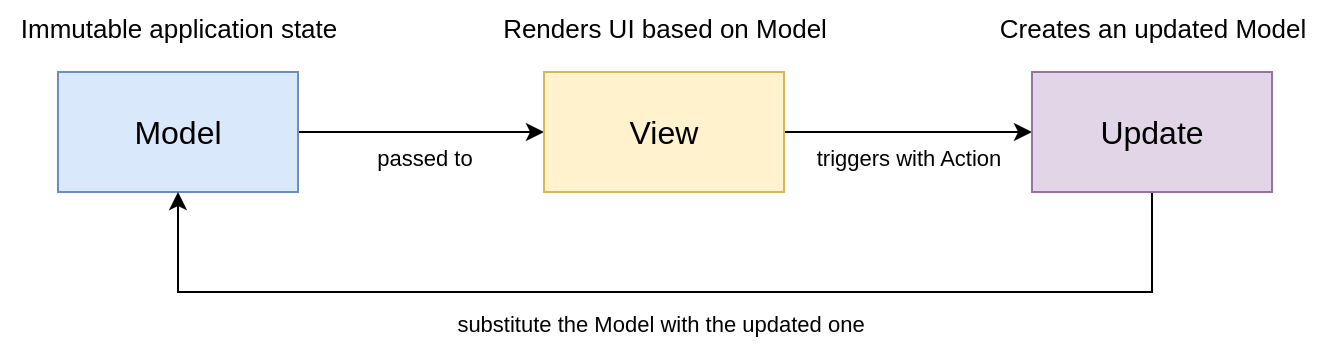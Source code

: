 <mxfile version="21.6.2" type="device">
  <diagram id="C5RBs43oDa-KdzZeNtuy" name="Page-1">
    <mxGraphModel dx="1610" dy="508" grid="0" gridSize="10" guides="1" tooltips="1" connect="1" arrows="1" fold="1" page="1" pageScale="1" pageWidth="827" pageHeight="1169" background="#FFFFFF" math="0" shadow="0">
      <root>
        <mxCell id="WIyWlLk6GJQsqaUBKTNV-0" />
        <mxCell id="WIyWlLk6GJQsqaUBKTNV-1" parent="WIyWlLk6GJQsqaUBKTNV-0" />
        <mxCell id="6qqmBbbo1g2PmlFMalGh-3" style="edgeStyle=orthogonalEdgeStyle;rounded=0;orthogonalLoop=1;jettySize=auto;html=1;" edge="1" parent="WIyWlLk6GJQsqaUBKTNV-1" source="6qqmBbbo1g2PmlFMalGh-0" target="6qqmBbbo1g2PmlFMalGh-1">
          <mxGeometry relative="1" as="geometry" />
        </mxCell>
        <mxCell id="6qqmBbbo1g2PmlFMalGh-0" value="&lt;font style=&quot;font-size: 16px;&quot;&gt;Model&lt;/font&gt;" style="rounded=0;whiteSpace=wrap;html=1;fillColor=#dae8fc;strokeColor=#6c8ebf;fontSize=16;" vertex="1" parent="WIyWlLk6GJQsqaUBKTNV-1">
          <mxGeometry x="-665" y="182" width="120" height="60" as="geometry" />
        </mxCell>
        <mxCell id="6qqmBbbo1g2PmlFMalGh-4" style="edgeStyle=orthogonalEdgeStyle;rounded=0;orthogonalLoop=1;jettySize=auto;html=1;endSize=6;" edge="1" parent="WIyWlLk6GJQsqaUBKTNV-1" source="6qqmBbbo1g2PmlFMalGh-1" target="6qqmBbbo1g2PmlFMalGh-2">
          <mxGeometry relative="1" as="geometry" />
        </mxCell>
        <mxCell id="6qqmBbbo1g2PmlFMalGh-1" value="&lt;font style=&quot;font-size: 16px;&quot;&gt;View&lt;/font&gt;" style="rounded=0;whiteSpace=wrap;html=1;fillColor=#fff2cc;strokeColor=#d6b656;fontSize=16;" vertex="1" parent="WIyWlLk6GJQsqaUBKTNV-1">
          <mxGeometry x="-422" y="182" width="120" height="60" as="geometry" />
        </mxCell>
        <mxCell id="6qqmBbbo1g2PmlFMalGh-5" style="edgeStyle=orthogonalEdgeStyle;rounded=0;orthogonalLoop=1;jettySize=auto;html=1;entryX=0.5;entryY=1;entryDx=0;entryDy=0;exitX=0.5;exitY=1;exitDx=0;exitDy=0;" edge="1" parent="WIyWlLk6GJQsqaUBKTNV-1" source="6qqmBbbo1g2PmlFMalGh-2" target="6qqmBbbo1g2PmlFMalGh-0">
          <mxGeometry relative="1" as="geometry">
            <Array as="points">
              <mxPoint x="-135" y="292" />
              <mxPoint x="-593" y="292" />
            </Array>
          </mxGeometry>
        </mxCell>
        <mxCell id="6qqmBbbo1g2PmlFMalGh-2" value="&lt;font style=&quot;font-size: 16px;&quot;&gt;Update&lt;/font&gt;" style="rounded=0;whiteSpace=wrap;html=1;fillColor=#e1d5e7;strokeColor=#9673a6;fontSize=16;" vertex="1" parent="WIyWlLk6GJQsqaUBKTNV-1">
          <mxGeometry x="-178" y="182" width="120" height="60" as="geometry" />
        </mxCell>
        <mxCell id="6qqmBbbo1g2PmlFMalGh-6" value="Immutable application state" style="text;html=1;align=center;verticalAlign=middle;resizable=0;points=[];autosize=1;strokeColor=none;fillColor=none;fontSize=13;" vertex="1" parent="WIyWlLk6GJQsqaUBKTNV-1">
          <mxGeometry x="-693.5" y="146" width="177" height="28" as="geometry" />
        </mxCell>
        <mxCell id="6qqmBbbo1g2PmlFMalGh-7" value="Renders UI based on Model" style="text;html=1;align=center;verticalAlign=middle;resizable=0;points=[];autosize=1;strokeColor=none;fillColor=none;fontSize=13;" vertex="1" parent="WIyWlLk6GJQsqaUBKTNV-1">
          <mxGeometry x="-452.5" y="146" width="181" height="28" as="geometry" />
        </mxCell>
        <mxCell id="6qqmBbbo1g2PmlFMalGh-8" value="&lt;font style=&quot;font-size: 11px;&quot;&gt;passed to&lt;/font&gt;" style="text;html=1;align=center;verticalAlign=middle;resizable=0;points=[];autosize=1;strokeColor=none;fillColor=none;" vertex="1" parent="WIyWlLk6GJQsqaUBKTNV-1">
          <mxGeometry x="-515.5" y="212" width="67" height="26" as="geometry" />
        </mxCell>
        <mxCell id="6qqmBbbo1g2PmlFMalGh-9" value="&lt;font style=&quot;font-size: 11px;&quot;&gt;triggers with Action&lt;/font&gt;" style="text;html=1;align=center;verticalAlign=middle;resizable=0;points=[];autosize=1;strokeColor=none;fillColor=none;" vertex="1" parent="WIyWlLk6GJQsqaUBKTNV-1">
          <mxGeometry x="-297" y="212" width="114" height="26" as="geometry" />
        </mxCell>
        <mxCell id="6qqmBbbo1g2PmlFMalGh-10" value="Creates an updated Model" style="text;html=1;align=center;verticalAlign=middle;resizable=0;points=[];autosize=1;strokeColor=none;fillColor=none;fontSize=13;" vertex="1" parent="WIyWlLk6GJQsqaUBKTNV-1">
          <mxGeometry x="-204" y="146" width="172" height="28" as="geometry" />
        </mxCell>
        <mxCell id="6qqmBbbo1g2PmlFMalGh-11" value="&lt;span style=&quot;font-size: 11px;&quot;&gt;substitute the Model with the updated&amp;nbsp;one&lt;/span&gt;" style="text;html=1;align=center;verticalAlign=middle;resizable=0;points=[];autosize=1;strokeColor=none;fillColor=none;" vertex="1" parent="WIyWlLk6GJQsqaUBKTNV-1">
          <mxGeometry x="-478" y="295" width="228" height="26" as="geometry" />
        </mxCell>
      </root>
    </mxGraphModel>
  </diagram>
</mxfile>
